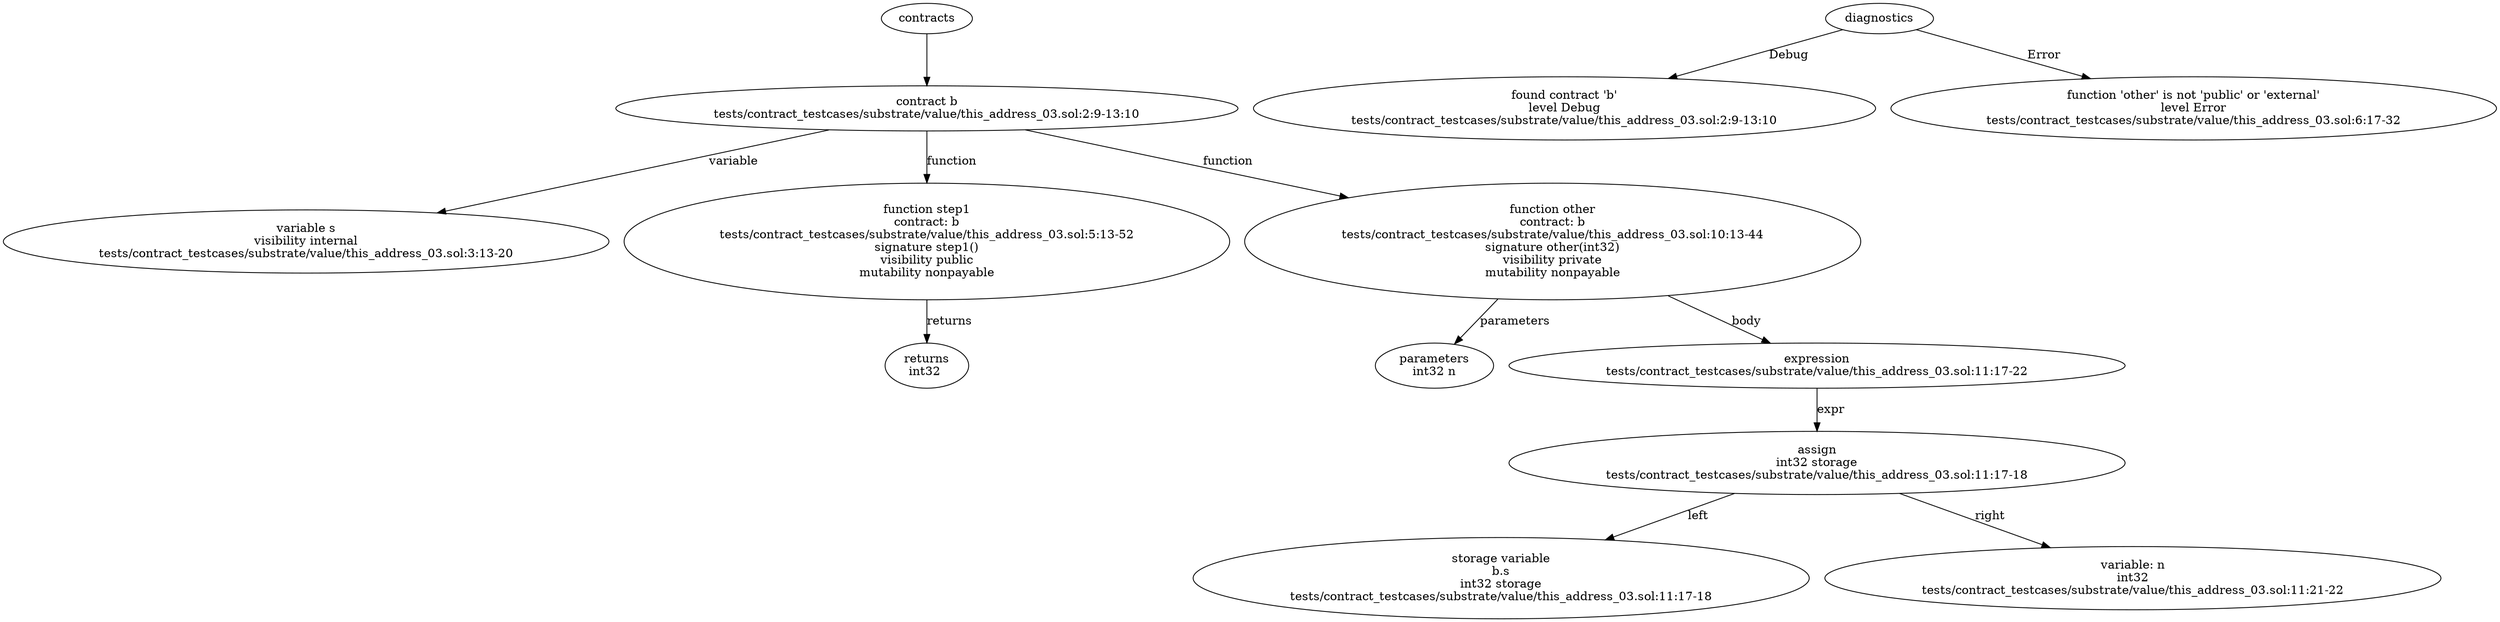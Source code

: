 strict digraph "tests/contract_testcases/substrate/value/this_address_03.sol" {
	contract [label="contract b\ntests/contract_testcases/substrate/value/this_address_03.sol:2:9-13:10"]
	var [label="variable s\nvisibility internal\ntests/contract_testcases/substrate/value/this_address_03.sol:3:13-20"]
	step1 [label="function step1\ncontract: b\ntests/contract_testcases/substrate/value/this_address_03.sol:5:13-52\nsignature step1()\nvisibility public\nmutability nonpayable"]
	returns [label="returns\nint32 "]
	other [label="function other\ncontract: b\ntests/contract_testcases/substrate/value/this_address_03.sol:10:13-44\nsignature other(int32)\nvisibility private\nmutability nonpayable"]
	parameters [label="parameters\nint32 n"]
	expr [label="expression\ntests/contract_testcases/substrate/value/this_address_03.sol:11:17-22"]
	assign [label="assign\nint32 storage\ntests/contract_testcases/substrate/value/this_address_03.sol:11:17-18"]
	storage_var [label="storage variable\nb.s\nint32 storage\ntests/contract_testcases/substrate/value/this_address_03.sol:11:17-18"]
	variable [label="variable: n\nint32\ntests/contract_testcases/substrate/value/this_address_03.sol:11:21-22"]
	diagnostic [label="found contract 'b'\nlevel Debug\ntests/contract_testcases/substrate/value/this_address_03.sol:2:9-13:10"]
	diagnostic_13 [label="function 'other' is not 'public' or 'external'\nlevel Error\ntests/contract_testcases/substrate/value/this_address_03.sol:6:17-32"]
	contracts -> contract
	contract -> var [label="variable"]
	contract -> step1 [label="function"]
	step1 -> returns [label="returns"]
	contract -> other [label="function"]
	other -> parameters [label="parameters"]
	other -> expr [label="body"]
	expr -> assign [label="expr"]
	assign -> storage_var [label="left"]
	assign -> variable [label="right"]
	diagnostics -> diagnostic [label="Debug"]
	diagnostics -> diagnostic_13 [label="Error"]
}
